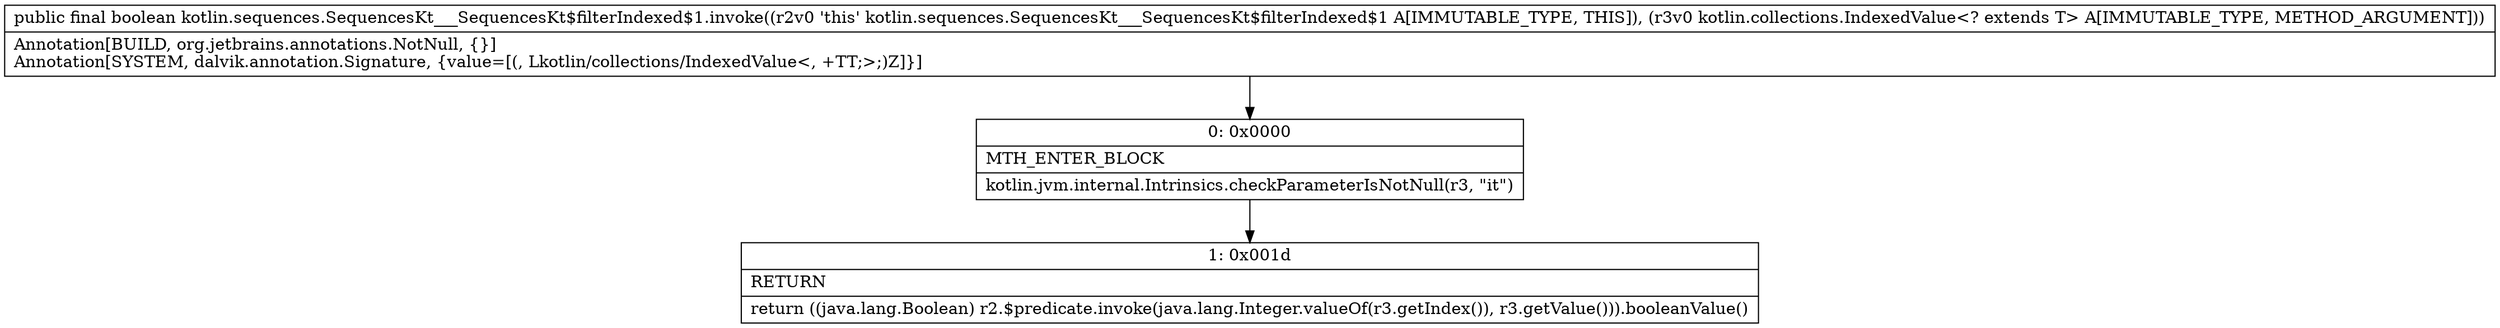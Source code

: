 digraph "CFG forkotlin.sequences.SequencesKt___SequencesKt$filterIndexed$1.invoke(Lkotlin\/collections\/IndexedValue;)Z" {
Node_0 [shape=record,label="{0\:\ 0x0000|MTH_ENTER_BLOCK\l|kotlin.jvm.internal.Intrinsics.checkParameterIsNotNull(r3, \"it\")\l}"];
Node_1 [shape=record,label="{1\:\ 0x001d|RETURN\l|return ((java.lang.Boolean) r2.$predicate.invoke(java.lang.Integer.valueOf(r3.getIndex()), r3.getValue())).booleanValue()\l}"];
MethodNode[shape=record,label="{public final boolean kotlin.sequences.SequencesKt___SequencesKt$filterIndexed$1.invoke((r2v0 'this' kotlin.sequences.SequencesKt___SequencesKt$filterIndexed$1 A[IMMUTABLE_TYPE, THIS]), (r3v0 kotlin.collections.IndexedValue\<? extends T\> A[IMMUTABLE_TYPE, METHOD_ARGUMENT]))  | Annotation[BUILD, org.jetbrains.annotations.NotNull, \{\}]\lAnnotation[SYSTEM, dalvik.annotation.Signature, \{value=[(, Lkotlin\/collections\/IndexedValue\<, +TT;\>;)Z]\}]\l}"];
MethodNode -> Node_0;
Node_0 -> Node_1;
}

